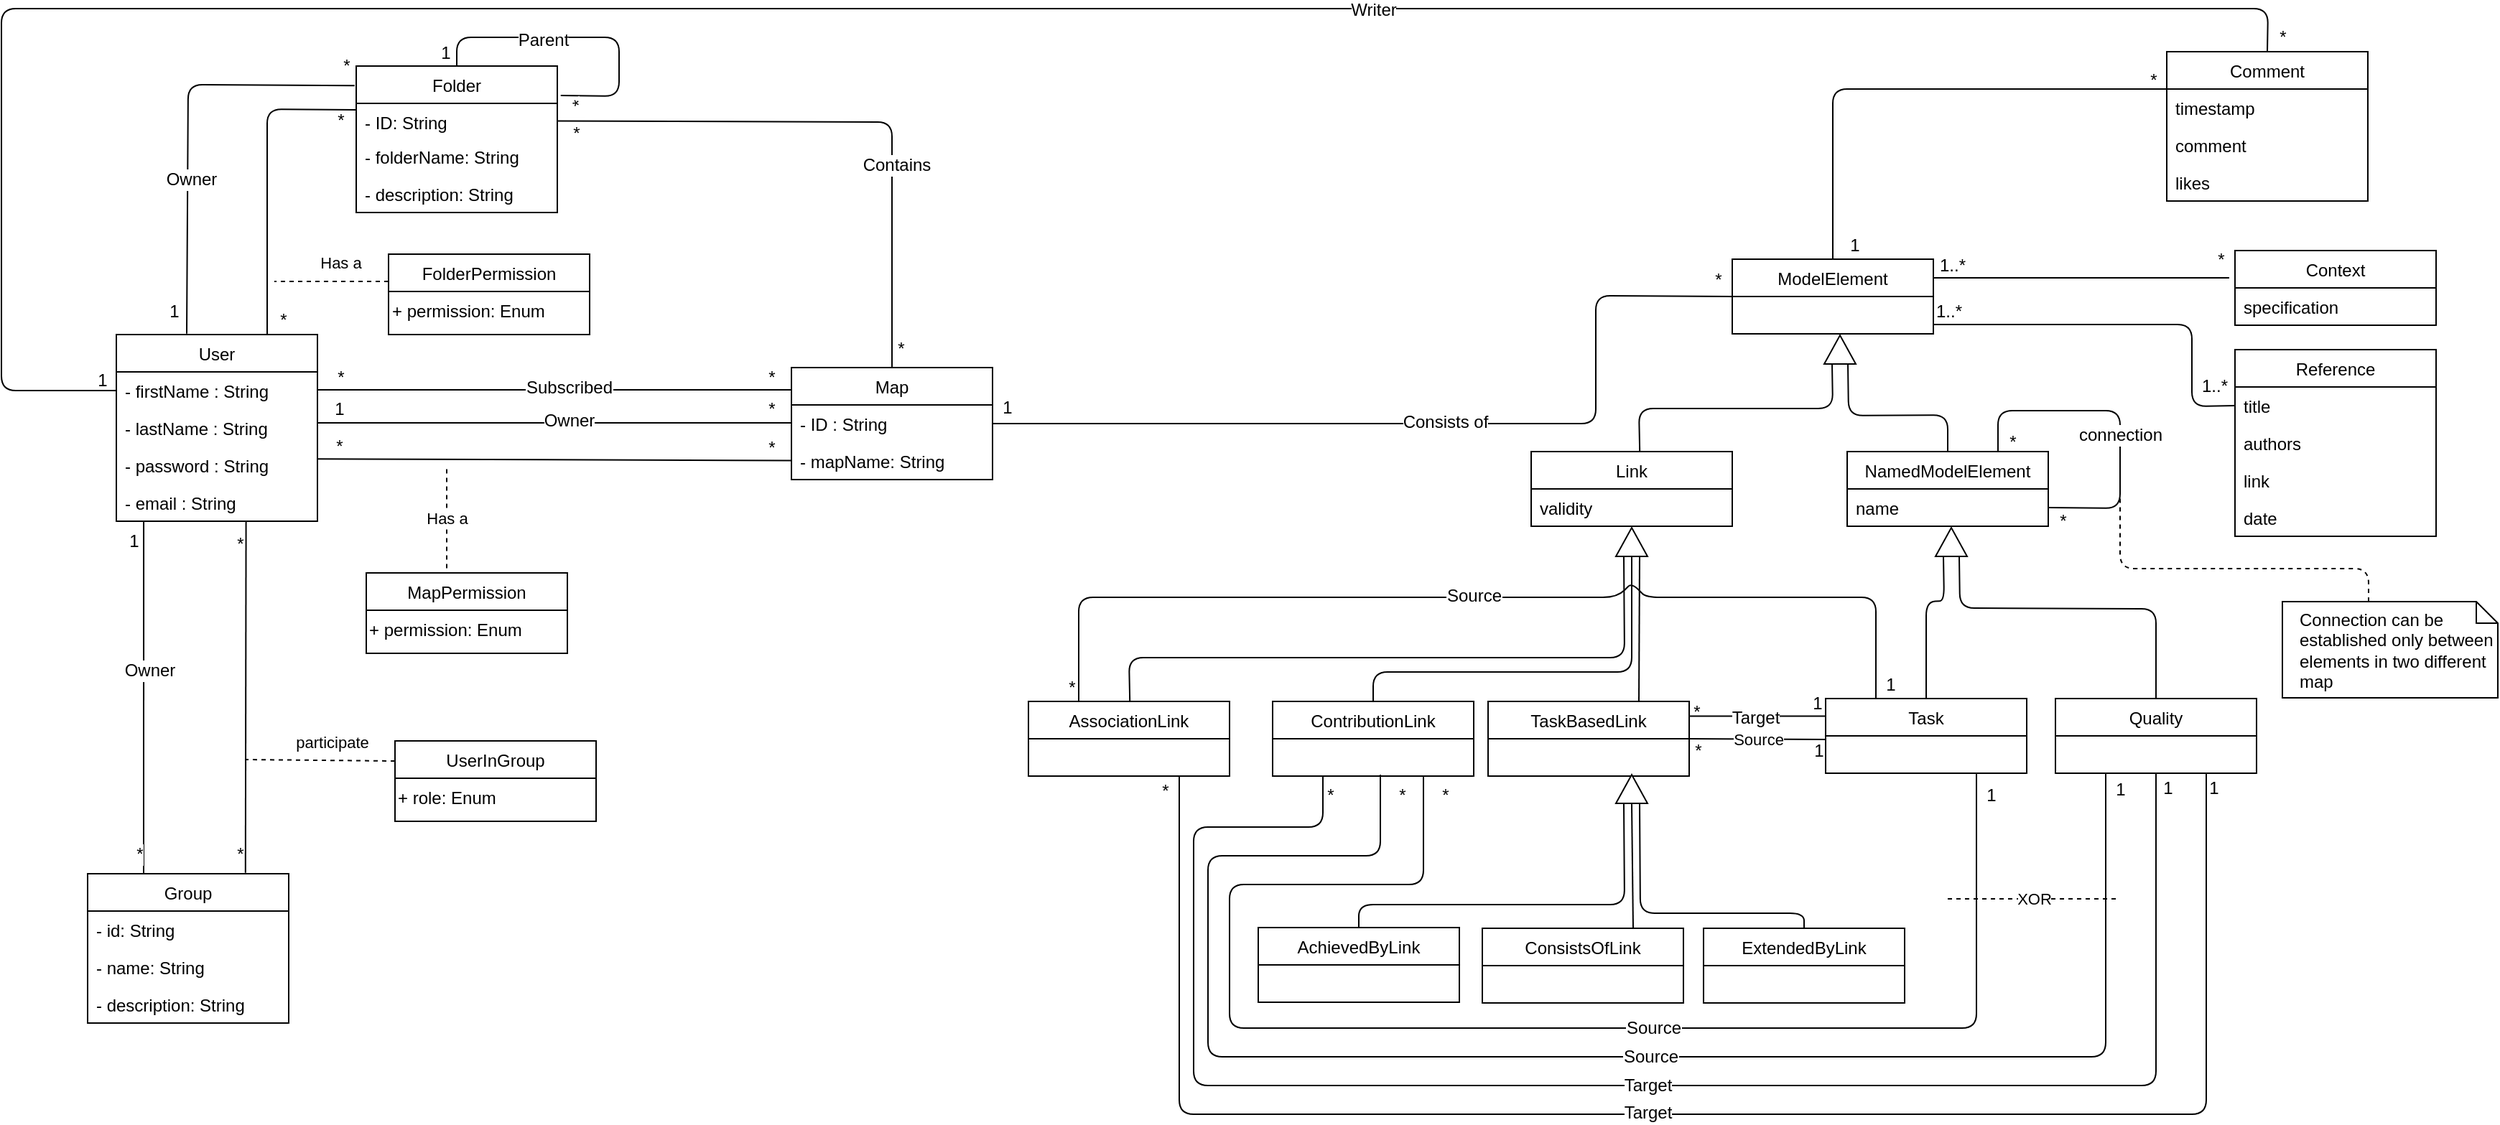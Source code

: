 <mxfile version="12.4.2" type="github" pages="1">
  <diagram id="iMrueTf8OzH_u1Gm9q5F" name="Page-1">
    <mxGraphModel dx="981" dy="1614" grid="1" gridSize="10" guides="1" tooltips="1" connect="1" arrows="1" fold="1" page="1" pageScale="1" pageWidth="850" pageHeight="1100" math="0" shadow="0">
      <root>
        <mxCell id="0"/>
        <mxCell id="1" parent="0"/>
        <mxCell id="tOMq7tBUMF9Jnf4JLUL3-1" value="User" style="swimlane;fontStyle=0;childLayout=stackLayout;horizontal=1;startSize=26;fillColor=none;horizontalStack=0;resizeParent=1;resizeParentMax=0;resizeLast=0;collapsible=1;marginBottom=0;" parent="1" vertex="1">
          <mxGeometry x="360" y="227.0" width="140" height="130" as="geometry">
            <mxRectangle x="470" y="194" width="60" height="26" as="alternateBounds"/>
          </mxGeometry>
        </mxCell>
        <mxCell id="tOMq7tBUMF9Jnf4JLUL3-2" value="- firstName : String&#xa;&#xa;" style="text;strokeColor=none;fillColor=none;align=left;verticalAlign=top;spacingLeft=4;spacingRight=4;overflow=hidden;rotatable=0;points=[[0,0.5],[1,0.5]];portConstraint=eastwest;" parent="tOMq7tBUMF9Jnf4JLUL3-1" vertex="1">
          <mxGeometry y="26" width="140" height="26" as="geometry"/>
        </mxCell>
        <mxCell id="tOMq7tBUMF9Jnf4JLUL3-3" value="- lastName : String" style="text;strokeColor=none;fillColor=none;align=left;verticalAlign=top;spacingLeft=4;spacingRight=4;overflow=hidden;rotatable=0;points=[[0,0.5],[1,0.5]];portConstraint=eastwest;" parent="tOMq7tBUMF9Jnf4JLUL3-1" vertex="1">
          <mxGeometry y="52" width="140" height="26" as="geometry"/>
        </mxCell>
        <mxCell id="tOMq7tBUMF9Jnf4JLUL3-4" value="- password : String" style="text;strokeColor=none;fillColor=none;align=left;verticalAlign=top;spacingLeft=4;spacingRight=4;overflow=hidden;rotatable=0;points=[[0,0.5],[1,0.5]];portConstraint=eastwest;" parent="tOMq7tBUMF9Jnf4JLUL3-1" vertex="1">
          <mxGeometry y="78" width="140" height="26" as="geometry"/>
        </mxCell>
        <mxCell id="tOMq7tBUMF9Jnf4JLUL3-5" value="- email : String&#xa;" style="text;strokeColor=none;fillColor=none;align=left;verticalAlign=top;spacingLeft=4;spacingRight=4;overflow=hidden;rotatable=0;points=[[0,0.5],[1,0.5]];portConstraint=eastwest;" parent="tOMq7tBUMF9Jnf4JLUL3-1" vertex="1">
          <mxGeometry y="104" width="140" height="26" as="geometry"/>
        </mxCell>
        <mxCell id="tOMq7tBUMF9Jnf4JLUL3-6" value="Map" style="swimlane;fontStyle=0;childLayout=stackLayout;horizontal=1;startSize=26;fillColor=none;horizontalStack=0;resizeParent=1;resizeParentMax=0;resizeLast=0;collapsible=1;marginBottom=0;" parent="1" vertex="1">
          <mxGeometry x="830" y="250" width="140" height="78" as="geometry"/>
        </mxCell>
        <mxCell id="tOMq7tBUMF9Jnf4JLUL3-7" value="- ID : String" style="text;strokeColor=none;fillColor=none;align=left;verticalAlign=top;spacingLeft=4;spacingRight=4;overflow=hidden;rotatable=0;points=[[0,0.5],[1,0.5]];portConstraint=eastwest;" parent="tOMq7tBUMF9Jnf4JLUL3-6" vertex="1">
          <mxGeometry y="26" width="140" height="26" as="geometry"/>
        </mxCell>
        <mxCell id="tOMq7tBUMF9Jnf4JLUL3-8" value="- mapName: String&#xa;" style="text;strokeColor=none;fillColor=none;align=left;verticalAlign=top;spacingLeft=4;spacingRight=4;overflow=hidden;rotatable=0;points=[[0,0.5],[1,0.5]];portConstraint=eastwest;" parent="tOMq7tBUMF9Jnf4JLUL3-6" vertex="1">
          <mxGeometry y="52" width="140" height="26" as="geometry"/>
        </mxCell>
        <mxCell id="tOMq7tBUMF9Jnf4JLUL3-9" value="MapPermission" style="swimlane;fontStyle=0;childLayout=stackLayout;horizontal=1;startSize=26;fillColor=none;horizontalStack=0;resizeParent=1;resizeParentMax=0;resizeLast=0;collapsible=1;marginBottom=0;" parent="1" vertex="1">
          <mxGeometry x="534" y="393" width="140" height="56" as="geometry"/>
        </mxCell>
        <mxCell id="tOMq7tBUMF9Jnf4JLUL3-10" value="+ permission: Enum" style="text;html=1;" parent="tOMq7tBUMF9Jnf4JLUL3-9" vertex="1">
          <mxGeometry y="26" width="140" height="30" as="geometry"/>
        </mxCell>
        <mxCell id="tOMq7tBUMF9Jnf4JLUL3-11" value="Group" style="swimlane;fontStyle=0;childLayout=stackLayout;horizontal=1;startSize=26;fillColor=none;horizontalStack=0;resizeParent=1;resizeParentMax=0;resizeLast=0;collapsible=1;marginBottom=0;" parent="1" vertex="1">
          <mxGeometry x="340" y="602.5" width="140" height="104" as="geometry"/>
        </mxCell>
        <mxCell id="tOMq7tBUMF9Jnf4JLUL3-12" value="- id: String" style="text;strokeColor=none;fillColor=none;align=left;verticalAlign=top;spacingLeft=4;spacingRight=4;overflow=hidden;rotatable=0;points=[[0,0.5],[1,0.5]];portConstraint=eastwest;" parent="tOMq7tBUMF9Jnf4JLUL3-11" vertex="1">
          <mxGeometry y="26" width="140" height="26" as="geometry"/>
        </mxCell>
        <mxCell id="tOMq7tBUMF9Jnf4JLUL3-13" value="- name: String" style="text;strokeColor=none;fillColor=none;align=left;verticalAlign=top;spacingLeft=4;spacingRight=4;overflow=hidden;rotatable=0;points=[[0,0.5],[1,0.5]];portConstraint=eastwest;" parent="tOMq7tBUMF9Jnf4JLUL3-11" vertex="1">
          <mxGeometry y="52" width="140" height="26" as="geometry"/>
        </mxCell>
        <mxCell id="tOMq7tBUMF9Jnf4JLUL3-14" value="- description: String" style="text;strokeColor=none;fillColor=none;align=left;verticalAlign=top;spacingLeft=4;spacingRight=4;overflow=hidden;rotatable=0;points=[[0,0.5],[1,0.5]];portConstraint=eastwest;" parent="tOMq7tBUMF9Jnf4JLUL3-11" vertex="1">
          <mxGeometry y="78" width="140" height="26" as="geometry"/>
        </mxCell>
        <mxCell id="tOMq7tBUMF9Jnf4JLUL3-15" value="Folder" style="swimlane;fontStyle=0;childLayout=stackLayout;horizontal=1;startSize=26;fillColor=none;horizontalStack=0;resizeParent=1;resizeParentMax=0;resizeLast=0;collapsible=1;marginBottom=0;" parent="1" vertex="1">
          <mxGeometry x="527" y="40" width="140" height="102" as="geometry"/>
        </mxCell>
        <mxCell id="tOMq7tBUMF9Jnf4JLUL3-16" value="- ID: String&#xa;" style="text;strokeColor=none;fillColor=none;align=left;verticalAlign=top;spacingLeft=4;spacingRight=4;overflow=hidden;rotatable=0;points=[[0,0.5],[1,0.5]];portConstraint=eastwest;" parent="tOMq7tBUMF9Jnf4JLUL3-15" vertex="1">
          <mxGeometry y="26" width="140" height="24" as="geometry"/>
        </mxCell>
        <mxCell id="tOMq7tBUMF9Jnf4JLUL3-17" value="- folderName: String" style="text;strokeColor=none;fillColor=none;align=left;verticalAlign=top;spacingLeft=4;spacingRight=4;overflow=hidden;rotatable=0;points=[[0,0.5],[1,0.5]];portConstraint=eastwest;" parent="tOMq7tBUMF9Jnf4JLUL3-15" vertex="1">
          <mxGeometry y="50" width="140" height="26" as="geometry"/>
        </mxCell>
        <mxCell id="tOMq7tBUMF9Jnf4JLUL3-18" value="- description: String" style="text;strokeColor=none;fillColor=none;align=left;verticalAlign=top;spacingLeft=4;spacingRight=4;overflow=hidden;rotatable=0;points=[[0,0.5],[1,0.5]];portConstraint=eastwest;" parent="tOMq7tBUMF9Jnf4JLUL3-15" vertex="1">
          <mxGeometry y="76" width="140" height="26" as="geometry"/>
        </mxCell>
        <mxCell id="tOMq7tBUMF9Jnf4JLUL3-19" value="UserInGroup" style="swimlane;fontStyle=0;childLayout=stackLayout;horizontal=1;startSize=26;fillColor=none;horizontalStack=0;resizeParent=1;resizeParentMax=0;resizeLast=0;collapsible=1;marginBottom=0;" parent="1" vertex="1">
          <mxGeometry x="554" y="510" width="140" height="56" as="geometry"/>
        </mxCell>
        <mxCell id="tOMq7tBUMF9Jnf4JLUL3-20" value="+ role: Enum" style="text;html=1;" parent="tOMq7tBUMF9Jnf4JLUL3-19" vertex="1">
          <mxGeometry y="26" width="140" height="30" as="geometry"/>
        </mxCell>
        <mxCell id="tOMq7tBUMF9Jnf4JLUL3-21" value="FolderPermission" style="swimlane;fontStyle=0;childLayout=stackLayout;horizontal=1;startSize=26;fillColor=none;horizontalStack=0;resizeParent=1;resizeParentMax=0;resizeLast=0;collapsible=1;marginBottom=0;" parent="1" vertex="1">
          <mxGeometry x="549.5" y="171" width="140" height="56" as="geometry"/>
        </mxCell>
        <mxCell id="tOMq7tBUMF9Jnf4JLUL3-22" value="+ permission: Enum" style="text;html=1;" parent="tOMq7tBUMF9Jnf4JLUL3-21" vertex="1">
          <mxGeometry y="26" width="140" height="30" as="geometry"/>
        </mxCell>
        <mxCell id="tOMq7tBUMF9Jnf4JLUL3-23" value="" style="endArrow=none;html=1;exitX=0.998;exitY=0.33;exitDx=0;exitDy=0;exitPerimeter=0;" parent="1" source="tOMq7tBUMF9Jnf4JLUL3-4" target="tOMq7tBUMF9Jnf4JLUL3-8" edge="1">
          <mxGeometry x="0.117" y="3" width="50" height="50" relative="1" as="geometry">
            <mxPoint x="500" y="292.0" as="sourcePoint"/>
            <mxPoint x="550" y="230" as="targetPoint"/>
            <mxPoint as="offset"/>
          </mxGeometry>
        </mxCell>
        <mxCell id="tOMq7tBUMF9Jnf4JLUL3-24" value="Has a" style="endArrow=none;dashed=1;html=1;exitX=0.4;exitY=-0.058;exitDx=0;exitDy=0;exitPerimeter=0;" parent="1" source="tOMq7tBUMF9Jnf4JLUL3-9" edge="1">
          <mxGeometry width="50" height="50" relative="1" as="geometry">
            <mxPoint x="590" y="380" as="sourcePoint"/>
            <mxPoint x="590" y="320" as="targetPoint"/>
          </mxGeometry>
        </mxCell>
        <mxCell id="tOMq7tBUMF9Jnf4JLUL3-25" value="" style="endArrow=none;html=1;entryX=0.136;entryY=1;entryDx=0;entryDy=0;entryPerimeter=0;" parent="1" target="tOMq7tBUMF9Jnf4JLUL3-5" edge="1">
          <mxGeometry width="50" height="50" relative="1" as="geometry">
            <mxPoint x="379" y="603" as="sourcePoint"/>
            <mxPoint x="350" y="480" as="targetPoint"/>
          </mxGeometry>
        </mxCell>
        <mxCell id="tOMq7tBUMF9Jnf4JLUL3-26" value="Owner" style="text;html=1;align=center;verticalAlign=middle;resizable=0;points=[];;labelBackgroundColor=#ffffff;" parent="tOMq7tBUMF9Jnf4JLUL3-25" vertex="1" connectable="0">
          <mxGeometry x="0.156" y="-4" relative="1" as="geometry">
            <mxPoint as="offset"/>
          </mxGeometry>
        </mxCell>
        <mxCell id="tOMq7tBUMF9Jnf4JLUL3-27" value="" style="endArrow=none;html=1;entryX=0.645;entryY=1.001;entryDx=0;entryDy=0;entryPerimeter=0;exitX=0.785;exitY=-0.006;exitDx=0;exitDy=0;exitPerimeter=0;" parent="1" source="tOMq7tBUMF9Jnf4JLUL3-11" target="tOMq7tBUMF9Jnf4JLUL3-5" edge="1">
          <mxGeometry width="50" height="50" relative="1" as="geometry">
            <mxPoint x="450" y="600" as="sourcePoint"/>
            <mxPoint x="450" y="440" as="targetPoint"/>
          </mxGeometry>
        </mxCell>
        <mxCell id="tOMq7tBUMF9Jnf4JLUL3-28" value="participate" style="endArrow=none;dashed=1;html=1;exitX=0;exitY=0.25;exitDx=0;exitDy=0;" parent="1" source="tOMq7tBUMF9Jnf4JLUL3-19" edge="1">
          <mxGeometry x="-0.154" y="-13" width="50" height="50" relative="1" as="geometry">
            <mxPoint x="340" y="820" as="sourcePoint"/>
            <mxPoint x="450" y="523" as="targetPoint"/>
            <mxPoint as="offset"/>
          </mxGeometry>
        </mxCell>
        <mxCell id="tOMq7tBUMF9Jnf4JLUL3-29" value="" style="endArrow=none;html=1;entryX=-0.008;entryY=0.133;entryDx=0;entryDy=0;exitX=0.35;exitY=-0.005;exitDx=0;exitDy=0;exitPerimeter=0;entryPerimeter=0;" parent="1" source="tOMq7tBUMF9Jnf4JLUL3-1" target="tOMq7tBUMF9Jnf4JLUL3-15" edge="1">
          <mxGeometry width="50" height="50" relative="1" as="geometry">
            <mxPoint x="410" y="220" as="sourcePoint"/>
            <mxPoint x="460" y="186" as="targetPoint"/>
            <Array as="points">
              <mxPoint x="410" y="53"/>
            </Array>
          </mxGeometry>
        </mxCell>
        <mxCell id="tOMq7tBUMF9Jnf4JLUL3-30" value="Owner" style="text;html=1;align=center;verticalAlign=middle;resizable=0;points=[];;labelBackgroundColor=#ffffff;" parent="tOMq7tBUMF9Jnf4JLUL3-29" vertex="1" connectable="0">
          <mxGeometry x="-0.254" y="-2" relative="1" as="geometry">
            <mxPoint as="offset"/>
          </mxGeometry>
        </mxCell>
        <mxCell id="tOMq7tBUMF9Jnf4JLUL3-31" value="1" style="text;html=1;align=center;verticalAlign=middle;resizable=0;points=[];;labelBackgroundColor=#ffffff;" parent="tOMq7tBUMF9Jnf4JLUL3-29" vertex="1" connectable="0">
          <mxGeometry x="-0.954" y="1" relative="1" as="geometry">
            <mxPoint x="-8" y="-9.5" as="offset"/>
          </mxGeometry>
        </mxCell>
        <mxCell id="tOMq7tBUMF9Jnf4JLUL3-32" value="*" style="text;html=1;align=center;verticalAlign=middle;resizable=0;points=[];;labelBackgroundColor=#ffffff;" parent="tOMq7tBUMF9Jnf4JLUL3-29" vertex="1" connectable="0">
          <mxGeometry x="0.921" relative="1" as="geometry">
            <mxPoint x="5.5" y="-13.5" as="offset"/>
          </mxGeometry>
        </mxCell>
        <mxCell id="tOMq7tBUMF9Jnf4JLUL3-33" value="" style="endArrow=none;html=1;entryX=1.017;entryY=0.201;entryDx=0;entryDy=0;exitX=0.5;exitY=0;exitDx=0;exitDy=0;entryPerimeter=0;" parent="1" source="tOMq7tBUMF9Jnf4JLUL3-15" target="tOMq7tBUMF9Jnf4JLUL3-15" edge="1">
          <mxGeometry width="50" height="50" relative="1" as="geometry">
            <mxPoint x="890" y="207" as="sourcePoint"/>
            <mxPoint x="1007" y="40" as="targetPoint"/>
            <Array as="points">
              <mxPoint x="597" y="20"/>
              <mxPoint x="710" y="20"/>
              <mxPoint x="710" y="61"/>
            </Array>
          </mxGeometry>
        </mxCell>
        <mxCell id="tOMq7tBUMF9Jnf4JLUL3-34" value="Parent" style="text;html=1;align=center;verticalAlign=middle;resizable=0;points=[];;labelBackgroundColor=#ffffff;" parent="tOMq7tBUMF9Jnf4JLUL3-33" vertex="1" connectable="0">
          <mxGeometry x="-0.254" y="-2" relative="1" as="geometry">
            <mxPoint as="offset"/>
          </mxGeometry>
        </mxCell>
        <mxCell id="tOMq7tBUMF9Jnf4JLUL3-35" value="" style="endArrow=none;html=1;exitX=0.5;exitY=0;exitDx=0;exitDy=0;" parent="1" source="tOMq7tBUMF9Jnf4JLUL3-6" target="tOMq7tBUMF9Jnf4JLUL3-16" edge="1">
          <mxGeometry width="50" height="50" relative="1" as="geometry">
            <mxPoint x="620" y="150" as="sourcePoint"/>
            <mxPoint x="670" y="100" as="targetPoint"/>
            <Array as="points">
              <mxPoint x="900" y="79"/>
            </Array>
          </mxGeometry>
        </mxCell>
        <mxCell id="tOMq7tBUMF9Jnf4JLUL3-36" value="Contains" style="text;html=1;align=center;verticalAlign=middle;resizable=0;points=[];;labelBackgroundColor=#ffffff;" parent="tOMq7tBUMF9Jnf4JLUL3-35" vertex="1" connectable="0">
          <mxGeometry x="-0.302" y="-3" relative="1" as="geometry">
            <mxPoint as="offset"/>
          </mxGeometry>
        </mxCell>
        <mxCell id="tOMq7tBUMF9Jnf4JLUL3-37" value="" style="endArrow=none;html=1;exitX=0.75;exitY=0;exitDx=0;exitDy=0;entryX=0.002;entryY=0.186;entryDx=0;entryDy=0;entryPerimeter=0;" parent="1" source="tOMq7tBUMF9Jnf4JLUL3-1" target="tOMq7tBUMF9Jnf4JLUL3-16" edge="1">
          <mxGeometry width="50" height="50" relative="1" as="geometry">
            <mxPoint x="420" y="230" as="sourcePoint"/>
            <mxPoint x="520" y="70" as="targetPoint"/>
            <Array as="points">
              <mxPoint x="465" y="70"/>
            </Array>
          </mxGeometry>
        </mxCell>
        <mxCell id="tOMq7tBUMF9Jnf4JLUL3-38" value="Has a" style="endArrow=none;dashed=1;html=1;" parent="1" edge="1">
          <mxGeometry x="-0.154" y="-13" width="50" height="50" relative="1" as="geometry">
            <mxPoint x="549.5" y="190" as="sourcePoint"/>
            <mxPoint x="470" y="190" as="targetPoint"/>
            <mxPoint as="offset"/>
          </mxGeometry>
        </mxCell>
        <mxCell id="tOMq7tBUMF9Jnf4JLUL3-39" value="" style="endArrow=none;html=1;exitX=1;exitY=0.5;exitDx=0;exitDy=0;" parent="1" edge="1">
          <mxGeometry x="0.117" y="3" width="50" height="50" relative="1" as="geometry">
            <mxPoint x="500" y="265.5" as="sourcePoint"/>
            <mxPoint x="830" y="265.5" as="targetPoint"/>
            <mxPoint as="offset"/>
          </mxGeometry>
        </mxCell>
        <mxCell id="tOMq7tBUMF9Jnf4JLUL3-40" value="Subscribed" style="text;html=1;align=center;verticalAlign=middle;resizable=0;points=[];;labelBackgroundColor=#ffffff;" parent="tOMq7tBUMF9Jnf4JLUL3-39" vertex="1" connectable="0">
          <mxGeometry x="0.059" y="2" relative="1" as="geometry">
            <mxPoint as="offset"/>
          </mxGeometry>
        </mxCell>
        <mxCell id="tOMq7tBUMF9Jnf4JLUL3-41" value="ModelElement" style="swimlane;fontStyle=0;childLayout=stackLayout;horizontal=1;startSize=26;fillColor=none;horizontalStack=0;resizeParent=1;resizeParentMax=0;resizeLast=0;collapsible=1;marginBottom=0;" parent="1" vertex="1">
          <mxGeometry x="1485" y="174.5" width="140" height="52" as="geometry"/>
        </mxCell>
        <mxCell id="tOMq7tBUMF9Jnf4JLUL3-42" value="" style="endArrow=none;html=1;exitX=1;exitY=0.5;exitDx=0;exitDy=0;" parent="1" edge="1">
          <mxGeometry x="0.117" y="3" width="50" height="50" relative="1" as="geometry">
            <mxPoint x="500" y="288.5" as="sourcePoint"/>
            <mxPoint x="830" y="288.5" as="targetPoint"/>
            <mxPoint as="offset"/>
          </mxGeometry>
        </mxCell>
        <mxCell id="tOMq7tBUMF9Jnf4JLUL3-43" value="Owner" style="text;html=1;align=center;verticalAlign=middle;resizable=0;points=[];;labelBackgroundColor=#ffffff;" parent="tOMq7tBUMF9Jnf4JLUL3-42" vertex="1" connectable="0">
          <mxGeometry x="0.059" y="2" relative="1" as="geometry">
            <mxPoint as="offset"/>
          </mxGeometry>
        </mxCell>
        <mxCell id="tOMq7tBUMF9Jnf4JLUL3-44" value="*" style="text;html=1;align=center;verticalAlign=middle;resizable=0;points=[];;labelBackgroundColor=#ffffff;" parent="1" vertex="1" connectable="0">
          <mxGeometry x="509.86" y="91.01" as="geometry">
            <mxPoint x="5.5" y="-13.5" as="offset"/>
          </mxGeometry>
        </mxCell>
        <mxCell id="tOMq7tBUMF9Jnf4JLUL3-45" value="*" style="text;html=1;align=center;verticalAlign=middle;resizable=0;points=[];;labelBackgroundColor=#ffffff;" parent="1" vertex="1" connectable="0">
          <mxGeometry x="469.86" y="230.01" as="geometry">
            <mxPoint x="5.5" y="-13.5" as="offset"/>
          </mxGeometry>
        </mxCell>
        <mxCell id="tOMq7tBUMF9Jnf4JLUL3-46" value="1" style="text;html=1;align=center;verticalAlign=middle;resizable=0;points=[];;labelBackgroundColor=#ffffff;" parent="1" vertex="1" connectable="0">
          <mxGeometry x="597.04" y="39.987" as="geometry">
            <mxPoint x="-8" y="-9.5" as="offset"/>
          </mxGeometry>
        </mxCell>
        <mxCell id="tOMq7tBUMF9Jnf4JLUL3-47" value="*" style="text;html=1;align=center;verticalAlign=middle;resizable=0;points=[];;labelBackgroundColor=#ffffff;rotation=50;direction=south;" parent="1" vertex="1" connectable="0">
          <mxGeometry x="659.86" y="50.01" as="geometry">
            <mxPoint x="24.5" y="-3.5" as="offset"/>
          </mxGeometry>
        </mxCell>
        <mxCell id="tOMq7tBUMF9Jnf4JLUL3-48" value="*" style="text;html=1;align=center;verticalAlign=middle;resizable=0;points=[];;labelBackgroundColor=#ffffff;" parent="1" vertex="1" connectable="0">
          <mxGeometry x="899.86" y="250.01" as="geometry">
            <mxPoint x="5.5" y="-13.5" as="offset"/>
          </mxGeometry>
        </mxCell>
        <mxCell id="tOMq7tBUMF9Jnf4JLUL3-49" value="*" style="text;html=1;align=center;verticalAlign=middle;resizable=0;points=[];;labelBackgroundColor=#ffffff;" parent="1" vertex="1" connectable="0">
          <mxGeometry x="673.86" y="100.01" as="geometry">
            <mxPoint x="5.5" y="-13.5" as="offset"/>
          </mxGeometry>
        </mxCell>
        <mxCell id="tOMq7tBUMF9Jnf4JLUL3-50" value="*" style="text;html=1;align=center;verticalAlign=middle;resizable=0;points=[];;labelBackgroundColor=#ffffff;" parent="1" vertex="1" connectable="0">
          <mxGeometry x="809.86" y="270.01" as="geometry">
            <mxPoint x="5.5" y="-13.5" as="offset"/>
          </mxGeometry>
        </mxCell>
        <mxCell id="tOMq7tBUMF9Jnf4JLUL3-51" value="*" style="text;html=1;align=center;verticalAlign=middle;resizable=0;points=[];;labelBackgroundColor=#ffffff;" parent="1" vertex="1" connectable="0">
          <mxGeometry x="509.86" y="270.01" as="geometry">
            <mxPoint x="5.5" y="-13.5" as="offset"/>
          </mxGeometry>
        </mxCell>
        <mxCell id="tOMq7tBUMF9Jnf4JLUL3-52" value="*" style="text;html=1;align=center;verticalAlign=middle;resizable=0;points=[];;labelBackgroundColor=#ffffff;" parent="1" vertex="1" connectable="0">
          <mxGeometry x="809.86" y="292.01" as="geometry">
            <mxPoint x="5.5" y="-13.5" as="offset"/>
          </mxGeometry>
        </mxCell>
        <mxCell id="tOMq7tBUMF9Jnf4JLUL3-53" value="1" style="text;html=1;align=center;verticalAlign=middle;resizable=0;points=[];;labelBackgroundColor=#ffffff;" parent="1" vertex="1" connectable="0">
          <mxGeometry x="523.04" y="287.987" as="geometry">
            <mxPoint x="-8" y="-9.5" as="offset"/>
          </mxGeometry>
        </mxCell>
        <mxCell id="tOMq7tBUMF9Jnf4JLUL3-54" value="*" style="text;html=1;align=center;verticalAlign=middle;resizable=0;points=[];;labelBackgroundColor=#ffffff;" parent="1" vertex="1" connectable="0">
          <mxGeometry x="809.86" y="319.01" as="geometry">
            <mxPoint x="5.5" y="-13.5" as="offset"/>
          </mxGeometry>
        </mxCell>
        <mxCell id="tOMq7tBUMF9Jnf4JLUL3-55" value="*" style="text;html=1;align=center;verticalAlign=middle;resizable=0;points=[];;labelBackgroundColor=#ffffff;" parent="1" vertex="1" connectable="0">
          <mxGeometry x="508.86" y="318.01" as="geometry">
            <mxPoint x="5.5" y="-13.5" as="offset"/>
          </mxGeometry>
        </mxCell>
        <mxCell id="tOMq7tBUMF9Jnf4JLUL3-56" value="*" style="text;html=1;align=center;verticalAlign=middle;resizable=0;points=[];;labelBackgroundColor=#ffffff;" parent="1" vertex="1" connectable="0">
          <mxGeometry x="369.86" y="602.51" as="geometry">
            <mxPoint x="5.5" y="-13.5" as="offset"/>
          </mxGeometry>
        </mxCell>
        <mxCell id="tOMq7tBUMF9Jnf4JLUL3-57" value="1" style="text;html=1;align=center;verticalAlign=middle;resizable=0;points=[];;labelBackgroundColor=#ffffff;" parent="1" vertex="1" connectable="0">
          <mxGeometry x="380.04" y="379.987" as="geometry">
            <mxPoint x="-8" y="-9.5" as="offset"/>
          </mxGeometry>
        </mxCell>
        <mxCell id="tOMq7tBUMF9Jnf4JLUL3-58" value="*" style="text;html=1;align=center;verticalAlign=middle;resizable=0;points=[];;labelBackgroundColor=#ffffff;" parent="1" vertex="1" connectable="0">
          <mxGeometry x="439.86" y="602.51" as="geometry">
            <mxPoint x="5.5" y="-13.5" as="offset"/>
          </mxGeometry>
        </mxCell>
        <mxCell id="tOMq7tBUMF9Jnf4JLUL3-59" value="*" style="text;html=1;align=center;verticalAlign=middle;resizable=0;points=[];;labelBackgroundColor=#ffffff;" parent="1" vertex="1" connectable="0">
          <mxGeometry x="439.86" y="386.01" as="geometry">
            <mxPoint x="5.5" y="-13.5" as="offset"/>
          </mxGeometry>
        </mxCell>
        <mxCell id="tOMq7tBUMF9Jnf4JLUL3-60" value="Link" style="swimlane;fontStyle=0;childLayout=stackLayout;horizontal=1;startSize=26;fillColor=none;horizontalStack=0;resizeParent=1;resizeParentMax=0;resizeLast=0;collapsible=1;marginBottom=0;" parent="1" vertex="1">
          <mxGeometry x="1345" y="308.5" width="140" height="52" as="geometry"/>
        </mxCell>
        <mxCell id="tOMq7tBUMF9Jnf4JLUL3-61" value="validity" style="text;strokeColor=none;fillColor=none;align=left;verticalAlign=top;spacingLeft=4;spacingRight=4;overflow=hidden;rotatable=0;points=[[0,0.5],[1,0.5]];portConstraint=eastwest;" parent="tOMq7tBUMF9Jnf4JLUL3-60" vertex="1">
          <mxGeometry y="26" width="140" height="26" as="geometry"/>
        </mxCell>
        <mxCell id="tOMq7tBUMF9Jnf4JLUL3-62" value="NamedModelElement" style="swimlane;fontStyle=0;childLayout=stackLayout;horizontal=1;startSize=26;fillColor=none;horizontalStack=0;resizeParent=1;resizeParentMax=0;resizeLast=0;collapsible=1;marginBottom=0;" parent="1" vertex="1">
          <mxGeometry x="1565" y="308.5" width="140" height="52" as="geometry"/>
        </mxCell>
        <mxCell id="tOMq7tBUMF9Jnf4JLUL3-63" value="name" style="text;strokeColor=none;fillColor=none;align=left;verticalAlign=top;spacingLeft=4;spacingRight=4;overflow=hidden;rotatable=0;points=[[0,0.5],[1,0.5]];portConstraint=eastwest;" parent="tOMq7tBUMF9Jnf4JLUL3-62" vertex="1">
          <mxGeometry y="26" width="140" height="26" as="geometry"/>
        </mxCell>
        <mxCell id="tOMq7tBUMF9Jnf4JLUL3-64" value="" style="endArrow=none;html=1;exitX=1;exitY=0.5;exitDx=0;exitDy=0;entryX=0.75;entryY=0;entryDx=0;entryDy=0;" parent="tOMq7tBUMF9Jnf4JLUL3-62" source="tOMq7tBUMF9Jnf4JLUL3-63" target="tOMq7tBUMF9Jnf4JLUL3-62" edge="1">
          <mxGeometry width="50" height="50" relative="1" as="geometry">
            <mxPoint x="170" y="111.5" as="sourcePoint"/>
            <mxPoint x="220" y="61.5" as="targetPoint"/>
            <Array as="points">
              <mxPoint x="190" y="39.5"/>
              <mxPoint x="190" y="-28.5"/>
              <mxPoint x="105" y="-28.5"/>
            </Array>
          </mxGeometry>
        </mxCell>
        <mxCell id="tOMq7tBUMF9Jnf4JLUL3-65" value="connection" style="text;html=1;align=center;verticalAlign=middle;resizable=0;points=[];;labelBackgroundColor=#ffffff;" parent="tOMq7tBUMF9Jnf4JLUL3-64" vertex="1" connectable="0">
          <mxGeometry x="-0.127" relative="1" as="geometry">
            <mxPoint as="offset"/>
          </mxGeometry>
        </mxCell>
        <mxCell id="tOMq7tBUMF9Jnf4JLUL3-66" value="Context" style="swimlane;fontStyle=0;childLayout=stackLayout;horizontal=1;startSize=26;fillColor=none;horizontalStack=0;resizeParent=1;resizeParentMax=0;resizeLast=0;collapsible=1;marginBottom=0;" parent="1" vertex="1">
          <mxGeometry x="1835" y="168.5" width="140" height="52" as="geometry"/>
        </mxCell>
        <mxCell id="tOMq7tBUMF9Jnf4JLUL3-67" value="specification" style="text;strokeColor=none;fillColor=none;align=left;verticalAlign=top;spacingLeft=4;spacingRight=4;overflow=hidden;rotatable=0;points=[[0,0.5],[1,0.5]];portConstraint=eastwest;" parent="tOMq7tBUMF9Jnf4JLUL3-66" vertex="1">
          <mxGeometry y="26" width="140" height="26" as="geometry"/>
        </mxCell>
        <mxCell id="tOMq7tBUMF9Jnf4JLUL3-68" value="Reference" style="swimlane;fontStyle=0;childLayout=stackLayout;horizontal=1;startSize=26;fillColor=none;horizontalStack=0;resizeParent=1;resizeParentMax=0;resizeLast=0;collapsible=1;marginBottom=0;" parent="1" vertex="1">
          <mxGeometry x="1835" y="237.5" width="140" height="130" as="geometry"/>
        </mxCell>
        <mxCell id="tOMq7tBUMF9Jnf4JLUL3-69" value="title" style="text;strokeColor=none;fillColor=none;align=left;verticalAlign=top;spacingLeft=4;spacingRight=4;overflow=hidden;rotatable=0;points=[[0,0.5],[1,0.5]];portConstraint=eastwest;" parent="tOMq7tBUMF9Jnf4JLUL3-68" vertex="1">
          <mxGeometry y="26" width="140" height="26" as="geometry"/>
        </mxCell>
        <mxCell id="tOMq7tBUMF9Jnf4JLUL3-70" value="authors" style="text;strokeColor=none;fillColor=none;align=left;verticalAlign=top;spacingLeft=4;spacingRight=4;overflow=hidden;rotatable=0;points=[[0,0.5],[1,0.5]];portConstraint=eastwest;" parent="tOMq7tBUMF9Jnf4JLUL3-68" vertex="1">
          <mxGeometry y="52" width="140" height="26" as="geometry"/>
        </mxCell>
        <mxCell id="tOMq7tBUMF9Jnf4JLUL3-71" value="link" style="text;strokeColor=none;fillColor=none;align=left;verticalAlign=top;spacingLeft=4;spacingRight=4;overflow=hidden;rotatable=0;points=[[0,0.5],[1,0.5]];portConstraint=eastwest;" parent="tOMq7tBUMF9Jnf4JLUL3-68" vertex="1">
          <mxGeometry y="78" width="140" height="26" as="geometry"/>
        </mxCell>
        <mxCell id="tOMq7tBUMF9Jnf4JLUL3-72" value="date" style="text;strokeColor=none;fillColor=none;align=left;verticalAlign=top;spacingLeft=4;spacingRight=4;overflow=hidden;rotatable=0;points=[[0,0.5],[1,0.5]];portConstraint=eastwest;" parent="tOMq7tBUMF9Jnf4JLUL3-68" vertex="1">
          <mxGeometry y="104" width="140" height="26" as="geometry"/>
        </mxCell>
        <mxCell id="tOMq7tBUMF9Jnf4JLUL3-73" value="TaskBasedLink" style="swimlane;fontStyle=0;childLayout=stackLayout;horizontal=1;startSize=26;fillColor=none;horizontalStack=0;resizeParent=1;resizeParentMax=0;resizeLast=0;collapsible=1;marginBottom=0;" parent="1" vertex="1">
          <mxGeometry x="1315" y="482.5" width="140" height="52" as="geometry"/>
        </mxCell>
        <mxCell id="tOMq7tBUMF9Jnf4JLUL3-74" value="Task" style="swimlane;fontStyle=0;childLayout=stackLayout;horizontal=1;startSize=26;fillColor=none;horizontalStack=0;resizeParent=1;resizeParentMax=0;resizeLast=0;collapsible=1;marginBottom=0;" parent="1" vertex="1">
          <mxGeometry x="1550" y="480.5" width="140" height="52" as="geometry"/>
        </mxCell>
        <mxCell id="tOMq7tBUMF9Jnf4JLUL3-75" value="Quality" style="swimlane;fontStyle=0;childLayout=stackLayout;horizontal=1;startSize=26;fillColor=none;horizontalStack=0;resizeParent=1;resizeParentMax=0;resizeLast=0;collapsible=1;marginBottom=0;" parent="1" vertex="1">
          <mxGeometry x="1710" y="480.5" width="140" height="52" as="geometry"/>
        </mxCell>
        <mxCell id="tOMq7tBUMF9Jnf4JLUL3-76" value="AchievedByLink" style="swimlane;fontStyle=0;childLayout=stackLayout;horizontal=1;startSize=26;fillColor=none;horizontalStack=0;resizeParent=1;resizeParentMax=0;resizeLast=0;collapsible=1;marginBottom=0;" parent="1" vertex="1">
          <mxGeometry x="1155" y="640" width="140" height="52" as="geometry"/>
        </mxCell>
        <mxCell id="tOMq7tBUMF9Jnf4JLUL3-77" value="ConsistsOfLink" style="swimlane;fontStyle=0;childLayout=stackLayout;horizontal=1;startSize=26;fillColor=none;horizontalStack=0;resizeParent=1;resizeParentMax=0;resizeLast=0;collapsible=1;marginBottom=0;" parent="1" vertex="1">
          <mxGeometry x="1311" y="640.5" width="140" height="52" as="geometry"/>
        </mxCell>
        <mxCell id="tOMq7tBUMF9Jnf4JLUL3-78" value="ExtendedByLink" style="swimlane;fontStyle=0;childLayout=stackLayout;horizontal=1;startSize=26;fillColor=none;horizontalStack=0;resizeParent=1;resizeParentMax=0;resizeLast=0;collapsible=1;marginBottom=0;" parent="1" vertex="1">
          <mxGeometry x="1465" y="640.5" width="140" height="52" as="geometry"/>
        </mxCell>
        <mxCell id="tOMq7tBUMF9Jnf4JLUL3-79" value="" style="endArrow=none;html=1;exitX=0.54;exitY=0.008;exitDx=0;exitDy=0;exitPerimeter=0;entryX=0;entryY=0.25;entryDx=0;entryDy=0;" parent="1" source="tOMq7tBUMF9Jnf4JLUL3-60" target="tOMq7tBUMF9Jnf4JLUL3-80" edge="1">
          <mxGeometry width="50" height="50" relative="1" as="geometry">
            <mxPoint x="1560" y="285" as="sourcePoint"/>
            <mxPoint x="1515" y="247.5" as="targetPoint"/>
            <Array as="points">
              <mxPoint x="1420" y="278.5"/>
              <mxPoint x="1555" y="278.5"/>
            </Array>
          </mxGeometry>
        </mxCell>
        <mxCell id="tOMq7tBUMF9Jnf4JLUL3-80" value="" style="triangle;whiteSpace=wrap;html=1;rotation=-90;" parent="1" vertex="1">
          <mxGeometry x="1550" y="226.5" width="20" height="22" as="geometry"/>
        </mxCell>
        <mxCell id="tOMq7tBUMF9Jnf4JLUL3-81" value="" style="endArrow=none;html=1;entryX=1;entryY=0.25;entryDx=0;entryDy=0;" parent="1" target="tOMq7tBUMF9Jnf4JLUL3-41" edge="1">
          <mxGeometry width="50" height="50" relative="1" as="geometry">
            <mxPoint x="1831" y="187.5" as="sourcePoint"/>
            <mxPoint x="1570" y="257.5" as="targetPoint"/>
            <Array as="points"/>
          </mxGeometry>
        </mxCell>
        <mxCell id="tOMq7tBUMF9Jnf4JLUL3-82" value="" style="endArrow=none;html=1;entryX=1;entryY=0.25;entryDx=0;entryDy=0;exitX=0;exitY=0.5;exitDx=0;exitDy=0;" parent="1" source="tOMq7tBUMF9Jnf4JLUL3-69" edge="1">
          <mxGeometry width="50" height="50" relative="1" as="geometry">
            <mxPoint x="1831" y="220" as="sourcePoint"/>
            <mxPoint x="1625" y="220" as="targetPoint"/>
            <Array as="points">
              <mxPoint x="1805" y="277"/>
              <mxPoint x="1805" y="220"/>
            </Array>
          </mxGeometry>
        </mxCell>
        <mxCell id="tOMq7tBUMF9Jnf4JLUL3-83" value="" style="endArrow=none;html=1;entryX=0;entryY=0.75;entryDx=0;entryDy=0;exitX=0.5;exitY=0;exitDx=0;exitDy=0;" parent="1" source="tOMq7tBUMF9Jnf4JLUL3-62" target="tOMq7tBUMF9Jnf4JLUL3-80" edge="1">
          <mxGeometry width="50" height="50" relative="1" as="geometry">
            <mxPoint x="1570.18" y="316.212" as="sourcePoint"/>
            <mxPoint x="1570" y="257.5" as="targetPoint"/>
            <Array as="points">
              <mxPoint x="1635" y="283"/>
              <mxPoint x="1566" y="283.5"/>
            </Array>
          </mxGeometry>
        </mxCell>
        <mxCell id="tOMq7tBUMF9Jnf4JLUL3-84" value="AssociationLink" style="swimlane;fontStyle=0;childLayout=stackLayout;horizontal=1;startSize=26;fillColor=none;horizontalStack=0;resizeParent=1;resizeParentMax=0;resizeLast=0;collapsible=1;marginBottom=0;" parent="1" vertex="1">
          <mxGeometry x="995" y="482.5" width="140" height="52" as="geometry"/>
        </mxCell>
        <mxCell id="tOMq7tBUMF9Jnf4JLUL3-85" value="ContributionLink" style="swimlane;fontStyle=0;childLayout=stackLayout;horizontal=1;startSize=26;fillColor=none;horizontalStack=0;resizeParent=1;resizeParentMax=0;resizeLast=0;collapsible=1;marginBottom=0;" parent="1" vertex="1">
          <mxGeometry x="1165" y="482.5" width="140" height="52" as="geometry"/>
        </mxCell>
        <mxCell id="tOMq7tBUMF9Jnf4JLUL3-86" value="" style="endArrow=none;html=1;exitX=0.54;exitY=0.008;exitDx=0;exitDy=0;exitPerimeter=0;entryX=0;entryY=0.25;entryDx=0;entryDy=0;" parent="1" target="tOMq7tBUMF9Jnf4JLUL3-87" edge="1">
          <mxGeometry width="50" height="50" relative="1" as="geometry">
            <mxPoint x="1065.6" y="482.416" as="sourcePoint"/>
            <mxPoint x="1160" y="421" as="targetPoint"/>
            <Array as="points">
              <mxPoint x="1065" y="452"/>
              <mxPoint x="1200" y="452"/>
              <mxPoint x="1410" y="452"/>
            </Array>
          </mxGeometry>
        </mxCell>
        <mxCell id="tOMq7tBUMF9Jnf4JLUL3-87" value="" style="triangle;whiteSpace=wrap;html=1;rotation=-90;" parent="1" vertex="1">
          <mxGeometry x="1405" y="360.5" width="20" height="22" as="geometry"/>
        </mxCell>
        <mxCell id="tOMq7tBUMF9Jnf4JLUL3-88" value="" style="endArrow=none;html=1;entryX=0;entryY=0.75;entryDx=0;entryDy=0;exitX=0.75;exitY=0;exitDx=0;exitDy=0;" parent="1" source="tOMq7tBUMF9Jnf4JLUL3-73" target="tOMq7tBUMF9Jnf4JLUL3-87" edge="1">
          <mxGeometry width="50" height="50" relative="1" as="geometry">
            <mxPoint x="1440" y="482" as="sourcePoint"/>
            <mxPoint x="1215" y="431" as="targetPoint"/>
            <Array as="points"/>
          </mxGeometry>
        </mxCell>
        <mxCell id="tOMq7tBUMF9Jnf4JLUL3-89" value="" style="endArrow=none;html=1;exitX=0.5;exitY=0;exitDx=0;exitDy=0;entryX=0;entryY=0.5;entryDx=0;entryDy=0;" parent="1" source="tOMq7tBUMF9Jnf4JLUL3-85" target="tOMq7tBUMF9Jnf4JLUL3-87" edge="1">
          <mxGeometry width="50" height="50" relative="1" as="geometry">
            <mxPoint x="1075.6" y="492.416" as="sourcePoint"/>
            <mxPoint x="1419.5" y="391.5" as="targetPoint"/>
            <Array as="points">
              <mxPoint x="1235" y="462"/>
              <mxPoint x="1415" y="462"/>
            </Array>
          </mxGeometry>
        </mxCell>
        <mxCell id="tOMq7tBUMF9Jnf4JLUL3-90" value="" style="endArrow=none;html=1;exitX=0.5;exitY=0;exitDx=0;exitDy=0;entryX=0;entryY=0.25;entryDx=0;entryDy=0;" parent="1" source="tOMq7tBUMF9Jnf4JLUL3-76" target="tOMq7tBUMF9Jnf4JLUL3-91" edge="1">
          <mxGeometry width="50" height="50" relative="1" as="geometry">
            <mxPoint x="1065.6" y="654.416" as="sourcePoint"/>
            <mxPoint x="1160" y="593" as="targetPoint"/>
            <Array as="points">
              <mxPoint x="1225" y="624"/>
              <mxPoint x="1410" y="624"/>
            </Array>
          </mxGeometry>
        </mxCell>
        <mxCell id="tOMq7tBUMF9Jnf4JLUL3-91" value="" style="triangle;whiteSpace=wrap;html=1;rotation=-90;" parent="1" vertex="1">
          <mxGeometry x="1405" y="532.5" width="20" height="22" as="geometry"/>
        </mxCell>
        <mxCell id="tOMq7tBUMF9Jnf4JLUL3-92" value="" style="endArrow=none;html=1;entryX=0;entryY=0.75;entryDx=0;entryDy=0;exitX=0.5;exitY=0;exitDx=0;exitDy=0;" parent="1" source="tOMq7tBUMF9Jnf4JLUL3-78" target="tOMq7tBUMF9Jnf4JLUL3-91" edge="1">
          <mxGeometry width="50" height="50" relative="1" as="geometry">
            <mxPoint x="1420" y="654.5" as="sourcePoint"/>
            <mxPoint x="1215" y="603" as="targetPoint"/>
            <Array as="points">
              <mxPoint x="1535" y="630"/>
              <mxPoint x="1421" y="630"/>
            </Array>
          </mxGeometry>
        </mxCell>
        <mxCell id="tOMq7tBUMF9Jnf4JLUL3-93" value="" style="endArrow=none;html=1;exitX=0.75;exitY=0;exitDx=0;exitDy=0;entryX=0;entryY=0.5;entryDx=0;entryDy=0;" parent="1" source="tOMq7tBUMF9Jnf4JLUL3-77" target="tOMq7tBUMF9Jnf4JLUL3-91" edge="1">
          <mxGeometry width="50" height="50" relative="1" as="geometry">
            <mxPoint x="1235" y="654.5" as="sourcePoint"/>
            <mxPoint x="1419.5" y="563.5" as="targetPoint"/>
            <Array as="points"/>
          </mxGeometry>
        </mxCell>
        <mxCell id="tOMq7tBUMF9Jnf4JLUL3-94" value="" style="endArrow=none;html=1;entryX=0.998;entryY=0.275;entryDx=0;entryDy=0;entryPerimeter=0;exitX=0;exitY=0.313;exitDx=0;exitDy=0;exitPerimeter=0;" parent="1" edge="1">
          <mxGeometry width="50" height="50" relative="1" as="geometry">
            <mxPoint x="1550.0" y="492.776" as="sourcePoint"/>
            <mxPoint x="1454.72" y="492.8" as="targetPoint"/>
            <Array as="points"/>
          </mxGeometry>
        </mxCell>
        <mxCell id="tOMq7tBUMF9Jnf4JLUL3-95" value="Target" style="text;html=1;align=center;verticalAlign=middle;resizable=0;points=[];;labelBackgroundColor=#ffffff;" parent="tOMq7tBUMF9Jnf4JLUL3-94" vertex="1" connectable="0">
          <mxGeometry x="-0.25" relative="1" as="geometry">
            <mxPoint x="-14.19" y="0.67" as="offset"/>
          </mxGeometry>
        </mxCell>
        <mxCell id="tOMq7tBUMF9Jnf4JLUL3-96" value="Source" style="endArrow=none;html=1;entryX=1;entryY=0.5;entryDx=0;entryDy=0;" parent="1" target="tOMq7tBUMF9Jnf4JLUL3-73" edge="1">
          <mxGeometry width="50" height="50" relative="1" as="geometry">
            <mxPoint x="1550" y="509" as="sourcePoint"/>
            <mxPoint x="1460" y="510" as="targetPoint"/>
            <Array as="points"/>
          </mxGeometry>
        </mxCell>
        <mxCell id="tOMq7tBUMF9Jnf4JLUL3-97" value="" style="endArrow=none;html=1;exitX=0.5;exitY=0;exitDx=0;exitDy=0;entryX=0;entryY=0.25;entryDx=0;entryDy=0;" parent="1" source="tOMq7tBUMF9Jnf4JLUL3-74" target="tOMq7tBUMF9Jnf4JLUL3-98" edge="1">
          <mxGeometry width="50" height="50" relative="1" as="geometry">
            <mxPoint x="1498.1" y="442.916" as="sourcePoint"/>
            <mxPoint x="1592.5" y="381.5" as="targetPoint"/>
            <Array as="points">
              <mxPoint x="1620" y="413"/>
              <mxPoint x="1632.5" y="412.5"/>
            </Array>
          </mxGeometry>
        </mxCell>
        <mxCell id="tOMq7tBUMF9Jnf4JLUL3-98" value="" style="triangle;whiteSpace=wrap;html=1;rotation=-90;" parent="1" vertex="1">
          <mxGeometry x="1627.5" y="360.5" width="20" height="22" as="geometry"/>
        </mxCell>
        <mxCell id="tOMq7tBUMF9Jnf4JLUL3-99" value="" style="endArrow=none;html=1;entryX=0;entryY=0.75;entryDx=0;entryDy=0;exitX=0.5;exitY=0;exitDx=0;exitDy=0;" parent="1" source="tOMq7tBUMF9Jnf4JLUL3-75" target="tOMq7tBUMF9Jnf4JLUL3-98" edge="1">
          <mxGeometry width="50" height="50" relative="1" as="geometry">
            <mxPoint x="1712.5" y="442.5" as="sourcePoint"/>
            <mxPoint x="1647.5" y="391.5" as="targetPoint"/>
            <Array as="points">
              <mxPoint x="1780" y="418"/>
              <mxPoint x="1643.5" y="417.5"/>
            </Array>
          </mxGeometry>
        </mxCell>
        <mxCell id="tOMq7tBUMF9Jnf4JLUL3-100" value="" style="endArrow=none;html=1;exitX=0.75;exitY=1;exitDx=0;exitDy=0;entryX=0.75;entryY=1;entryDx=0;entryDy=0;" parent="1" source="tOMq7tBUMF9Jnf4JLUL3-75" target="tOMq7tBUMF9Jnf4JLUL3-84" edge="1">
          <mxGeometry width="50" height="50" relative="1" as="geometry">
            <mxPoint x="1055" y="620" as="sourcePoint"/>
            <mxPoint x="1080" y="535" as="targetPoint"/>
            <Array as="points">
              <mxPoint x="1815" y="770"/>
              <mxPoint x="1100" y="770"/>
            </Array>
          </mxGeometry>
        </mxCell>
        <mxCell id="tOMq7tBUMF9Jnf4JLUL3-101" value="Target" style="text;html=1;align=center;verticalAlign=middle;resizable=0;points=[];;labelBackgroundColor=#ffffff;" parent="tOMq7tBUMF9Jnf4JLUL3-100" vertex="1" connectable="0">
          <mxGeometry x="-0.013" y="-1" relative="1" as="geometry">
            <mxPoint x="-40" as="offset"/>
          </mxGeometry>
        </mxCell>
        <mxCell id="tOMq7tBUMF9Jnf4JLUL3-102" value="" style="endArrow=none;html=1;entryX=0.25;entryY=1;entryDx=0;entryDy=0;exitX=0.5;exitY=1;exitDx=0;exitDy=0;" parent="1" source="tOMq7tBUMF9Jnf4JLUL3-75" target="tOMq7tBUMF9Jnf4JLUL3-85" edge="1">
          <mxGeometry width="50" height="50" relative="1" as="geometry">
            <mxPoint x="1825" y="542.5" as="sourcePoint"/>
            <mxPoint x="1040" y="544.5" as="targetPoint"/>
            <Array as="points">
              <mxPoint x="1780" y="750"/>
              <mxPoint x="1110" y="750"/>
              <mxPoint x="1110" y="570"/>
              <mxPoint x="1200" y="570"/>
            </Array>
          </mxGeometry>
        </mxCell>
        <mxCell id="tOMq7tBUMF9Jnf4JLUL3-103" value="Target" style="text;html=1;align=center;verticalAlign=middle;resizable=0;points=[];;labelBackgroundColor=#ffffff;" parent="tOMq7tBUMF9Jnf4JLUL3-102" vertex="1" connectable="0">
          <mxGeometry x="-0.049" y="2" relative="1" as="geometry">
            <mxPoint x="-4" y="-2" as="offset"/>
          </mxGeometry>
        </mxCell>
        <mxCell id="tOMq7tBUMF9Jnf4JLUL3-104" value="" style="endArrow=none;html=1;entryX=0.25;entryY=1;entryDx=0;entryDy=0;exitX=0.25;exitY=1;exitDx=0;exitDy=0;" parent="1" source="tOMq7tBUMF9Jnf4JLUL3-75" edge="1">
          <mxGeometry width="50" height="50" relative="1" as="geometry">
            <mxPoint x="1705" y="540" as="sourcePoint"/>
            <mxPoint x="1240" y="533.5" as="targetPoint"/>
            <Array as="points">
              <mxPoint x="1745" y="730"/>
              <mxPoint x="1120" y="730"/>
              <mxPoint x="1120" y="590"/>
              <mxPoint x="1240" y="590"/>
            </Array>
          </mxGeometry>
        </mxCell>
        <mxCell id="tOMq7tBUMF9Jnf4JLUL3-105" value="Source" style="text;html=1;align=center;verticalAlign=middle;resizable=0;points=[];;labelBackgroundColor=#ffffff;" parent="tOMq7tBUMF9Jnf4JLUL3-104" vertex="1" connectable="0">
          <mxGeometry x="-0.65" y="-79" relative="1" as="geometry">
            <mxPoint x="-314.85" y="79" as="offset"/>
          </mxGeometry>
        </mxCell>
        <mxCell id="tOMq7tBUMF9Jnf4JLUL3-106" value="" style="endArrow=none;html=1;entryX=0.75;entryY=1;entryDx=0;entryDy=0;exitX=0.75;exitY=1;exitDx=0;exitDy=0;" parent="1" source="tOMq7tBUMF9Jnf4JLUL3-85" target="tOMq7tBUMF9Jnf4JLUL3-74" edge="1">
          <mxGeometry width="50" height="50" relative="1" as="geometry">
            <mxPoint x="1645" y="610" as="sourcePoint"/>
            <mxPoint x="1695" y="560" as="targetPoint"/>
            <Array as="points">
              <mxPoint x="1270" y="610"/>
              <mxPoint x="1135" y="610"/>
              <mxPoint x="1135" y="710"/>
              <mxPoint x="1655" y="710"/>
            </Array>
          </mxGeometry>
        </mxCell>
        <mxCell id="tOMq7tBUMF9Jnf4JLUL3-107" value="Source" style="text;html=1;align=center;verticalAlign=middle;resizable=0;points=[];;labelBackgroundColor=#ffffff;" parent="tOMq7tBUMF9Jnf4JLUL3-106" vertex="1" connectable="0">
          <mxGeometry x="0.202" relative="1" as="geometry">
            <mxPoint x="-1" as="offset"/>
          </mxGeometry>
        </mxCell>
        <mxCell id="tOMq7tBUMF9Jnf4JLUL3-108" value="" style="endArrow=none;html=1;entryX=0.25;entryY=0;entryDx=0;entryDy=0;exitX=0.25;exitY=0;exitDx=0;exitDy=0;" parent="1" source="tOMq7tBUMF9Jnf4JLUL3-84" target="tOMq7tBUMF9Jnf4JLUL3-74" edge="1">
          <mxGeometry width="50" height="50" relative="1" as="geometry">
            <mxPoint x="1540" y="460" as="sourcePoint"/>
            <mxPoint x="1590" y="410" as="targetPoint"/>
            <Array as="points">
              <mxPoint x="1030" y="410"/>
              <mxPoint x="1405" y="410"/>
              <mxPoint x="1415" y="400"/>
              <mxPoint x="1425" y="410"/>
              <mxPoint x="1585" y="410"/>
            </Array>
          </mxGeometry>
        </mxCell>
        <mxCell id="tOMq7tBUMF9Jnf4JLUL3-109" value="Source" style="text;html=1;align=center;verticalAlign=middle;resizable=0;points=[];;labelBackgroundColor=#ffffff;" parent="tOMq7tBUMF9Jnf4JLUL3-108" vertex="1" connectable="0">
          <mxGeometry x="-0.019" y="1" relative="1" as="geometry">
            <mxPoint x="1" as="offset"/>
          </mxGeometry>
        </mxCell>
        <mxCell id="tOMq7tBUMF9Jnf4JLUL3-111" value="*" style="text;html=1;align=center;verticalAlign=middle;resizable=0;points=[];;autosize=1;" parent="1" vertex="1">
          <mxGeometry x="1815" y="164.5" width="20" height="20" as="geometry"/>
        </mxCell>
        <mxCell id="tOMq7tBUMF9Jnf4JLUL3-112" value="1..*" style="text;html=1;" parent="1" vertex="1">
          <mxGeometry x="1625" y="197" width="40" height="30" as="geometry"/>
        </mxCell>
        <mxCell id="tOMq7tBUMF9Jnf4JLUL3-113" value="1..*" style="text;html=1;" parent="1" vertex="1">
          <mxGeometry x="1810" y="248.5" width="40" height="30" as="geometry"/>
        </mxCell>
        <mxCell id="tOMq7tBUMF9Jnf4JLUL3-114" value="*" style="text;html=1;align=center;verticalAlign=middle;resizable=0;points=[];;autosize=1;" parent="1" vertex="1">
          <mxGeometry x="1450" y="480" width="20" height="20" as="geometry"/>
        </mxCell>
        <mxCell id="tOMq7tBUMF9Jnf4JLUL3-115" value="1" style="text;html=1;align=center;verticalAlign=middle;resizable=0;points=[];;autosize=1;" parent="1" vertex="1">
          <mxGeometry x="1534" y="474" width="20" height="20" as="geometry"/>
        </mxCell>
        <mxCell id="tOMq7tBUMF9Jnf4JLUL3-116" value="*" style="text;html=1;align=center;verticalAlign=middle;resizable=0;points=[];;autosize=1;" parent="1" vertex="1">
          <mxGeometry x="1451" y="507" width="20" height="20" as="geometry"/>
        </mxCell>
        <mxCell id="tOMq7tBUMF9Jnf4JLUL3-117" value="1" style="text;html=1;align=center;verticalAlign=middle;resizable=0;points=[];;autosize=1;" parent="1" vertex="1">
          <mxGeometry x="1535" y="507" width="20" height="20" as="geometry"/>
        </mxCell>
        <mxCell id="tOMq7tBUMF9Jnf4JLUL3-118" value="1" style="text;html=1;align=center;verticalAlign=middle;resizable=0;points=[];;autosize=1;" parent="1" vertex="1">
          <mxGeometry x="1655" y="538" width="20" height="20" as="geometry"/>
        </mxCell>
        <mxCell id="tOMq7tBUMF9Jnf4JLUL3-119" value="*" style="text;html=1;align=center;verticalAlign=middle;resizable=0;points=[];;autosize=1;" parent="1" vertex="1">
          <mxGeometry x="1275" y="538" width="20" height="20" as="geometry"/>
        </mxCell>
        <mxCell id="tOMq7tBUMF9Jnf4JLUL3-120" value="1" style="text;html=1;align=center;verticalAlign=middle;resizable=0;points=[];;autosize=1;" parent="1" vertex="1">
          <mxGeometry x="1585" y="460.5" width="20" height="20" as="geometry"/>
        </mxCell>
        <mxCell id="tOMq7tBUMF9Jnf4JLUL3-121" value="*" style="text;html=1;align=center;verticalAlign=middle;resizable=0;points=[];;autosize=1;" parent="1" vertex="1">
          <mxGeometry x="1015" y="462.5" width="20" height="20" as="geometry"/>
        </mxCell>
        <mxCell id="tOMq7tBUMF9Jnf4JLUL3-122" value="1" style="text;html=1;align=center;verticalAlign=middle;resizable=0;points=[];;autosize=1;" parent="1" vertex="1">
          <mxGeometry x="1810" y="532.5" width="20" height="20" as="geometry"/>
        </mxCell>
        <mxCell id="tOMq7tBUMF9Jnf4JLUL3-123" value="*" style="text;html=1;align=center;verticalAlign=middle;resizable=0;points=[];;autosize=1;" parent="1" vertex="1">
          <mxGeometry x="1080" y="534.5" width="20" height="20" as="geometry"/>
        </mxCell>
        <mxCell id="tOMq7tBUMF9Jnf4JLUL3-124" value="XOR" style="endArrow=none;dashed=1;html=1;" parent="1" edge="1">
          <mxGeometry width="50" height="50" relative="1" as="geometry">
            <mxPoint x="1635" y="620" as="sourcePoint"/>
            <mxPoint x="1755" y="620" as="targetPoint"/>
          </mxGeometry>
        </mxCell>
        <mxCell id="tOMq7tBUMF9Jnf4JLUL3-125" value="1" style="text;html=1;align=center;verticalAlign=middle;resizable=0;points=[];;autosize=1;" parent="1" vertex="1">
          <mxGeometry x="1745" y="533.5" width="20" height="20" as="geometry"/>
        </mxCell>
        <mxCell id="tOMq7tBUMF9Jnf4JLUL3-126" value="*" style="text;html=1;align=center;verticalAlign=middle;resizable=0;points=[];;autosize=1;" parent="1" vertex="1">
          <mxGeometry x="1245" y="538" width="20" height="20" as="geometry"/>
        </mxCell>
        <mxCell id="tOMq7tBUMF9Jnf4JLUL3-127" value="1" style="text;html=1;align=center;verticalAlign=middle;resizable=0;points=[];;autosize=1;" parent="1" vertex="1">
          <mxGeometry x="1777.5" y="532.5" width="20" height="20" as="geometry"/>
        </mxCell>
        <mxCell id="tOMq7tBUMF9Jnf4JLUL3-128" value="*" style="text;html=1;align=center;verticalAlign=middle;resizable=0;points=[];;autosize=1;" parent="1" vertex="1">
          <mxGeometry x="1195" y="538" width="20" height="20" as="geometry"/>
        </mxCell>
        <mxCell id="tOMq7tBUMF9Jnf4JLUL3-129" value="" style="endArrow=none;html=1;exitX=1;exitY=0.5;exitDx=0;exitDy=0;entryX=0;entryY=0.5;entryDx=0;entryDy=0;" parent="1" source="tOMq7tBUMF9Jnf4JLUL3-7" target="tOMq7tBUMF9Jnf4JLUL3-41" edge="1">
          <mxGeometry width="50" height="50" relative="1" as="geometry">
            <mxPoint x="1018" y="289" as="sourcePoint"/>
            <mxPoint x="1158" y="200" as="targetPoint"/>
            <Array as="points">
              <mxPoint x="1390" y="289"/>
              <mxPoint x="1390" y="200"/>
            </Array>
          </mxGeometry>
        </mxCell>
        <mxCell id="tOMq7tBUMF9Jnf4JLUL3-130" value="Consists of" style="text;html=1;align=center;verticalAlign=middle;resizable=0;points=[];;labelBackgroundColor=#ffffff;" parent="tOMq7tBUMF9Jnf4JLUL3-129" vertex="1" connectable="0">
          <mxGeometry x="0.259" relative="1" as="geometry">
            <mxPoint x="-65" y="-1.01" as="offset"/>
          </mxGeometry>
        </mxCell>
        <mxCell id="tOMq7tBUMF9Jnf4JLUL3-131" value="Comment" style="swimlane;fontStyle=0;childLayout=stackLayout;horizontal=1;startSize=26;fillColor=none;horizontalStack=0;resizeParent=1;resizeParentMax=0;resizeLast=0;collapsible=1;marginBottom=0;" parent="1" vertex="1">
          <mxGeometry x="1787.5" y="30" width="140" height="104" as="geometry"/>
        </mxCell>
        <mxCell id="tOMq7tBUMF9Jnf4JLUL3-132" value="timestamp" style="text;strokeColor=none;fillColor=none;align=left;verticalAlign=top;spacingLeft=4;spacingRight=4;overflow=hidden;rotatable=0;points=[[0,0.5],[1,0.5]];portConstraint=eastwest;" parent="tOMq7tBUMF9Jnf4JLUL3-131" vertex="1">
          <mxGeometry y="26" width="140" height="26" as="geometry"/>
        </mxCell>
        <mxCell id="tOMq7tBUMF9Jnf4JLUL3-133" value="comment" style="text;strokeColor=none;fillColor=none;align=left;verticalAlign=top;spacingLeft=4;spacingRight=4;overflow=hidden;rotatable=0;points=[[0,0.5],[1,0.5]];portConstraint=eastwest;" parent="tOMq7tBUMF9Jnf4JLUL3-131" vertex="1">
          <mxGeometry y="52" width="140" height="26" as="geometry"/>
        </mxCell>
        <mxCell id="tOMq7tBUMF9Jnf4JLUL3-134" value="likes" style="text;strokeColor=none;fillColor=none;align=left;verticalAlign=top;spacingLeft=4;spacingRight=4;overflow=hidden;rotatable=0;points=[[0,0.5],[1,0.5]];portConstraint=eastwest;" parent="tOMq7tBUMF9Jnf4JLUL3-131" vertex="1">
          <mxGeometry y="78" width="140" height="26" as="geometry"/>
        </mxCell>
        <mxCell id="tOMq7tBUMF9Jnf4JLUL3-135" value="" style="endArrow=none;html=1;entryX=0.5;entryY=0;entryDx=0;entryDy=0;exitX=0;exitY=0.25;exitDx=0;exitDy=0;" parent="1" source="tOMq7tBUMF9Jnf4JLUL3-131" target="tOMq7tBUMF9Jnf4JLUL3-41" edge="1">
          <mxGeometry width="50" height="50" relative="1" as="geometry">
            <mxPoint x="1841" y="197.5" as="sourcePoint"/>
            <mxPoint x="1635" y="197.5" as="targetPoint"/>
            <Array as="points">
              <mxPoint x="1555" y="56"/>
            </Array>
          </mxGeometry>
        </mxCell>
        <mxCell id="tOMq7tBUMF9Jnf4JLUL3-136" value="" style="endArrow=none;html=1;entryX=0;entryY=0.5;entryDx=0;entryDy=0;exitX=0.5;exitY=0;exitDx=0;exitDy=0;" parent="1" source="tOMq7tBUMF9Jnf4JLUL3-131" target="tOMq7tBUMF9Jnf4JLUL3-2" edge="1">
          <mxGeometry width="50" height="50" relative="1" as="geometry">
            <mxPoint x="1927.5" y="10.5" as="sourcePoint"/>
            <mxPoint x="1695" y="142" as="targetPoint"/>
            <Array as="points">
              <mxPoint x="1858"/>
              <mxPoint x="280"/>
              <mxPoint x="280" y="266"/>
            </Array>
          </mxGeometry>
        </mxCell>
        <mxCell id="tOMq7tBUMF9Jnf4JLUL3-137" value="Writer" style="text;html=1;align=center;verticalAlign=middle;resizable=0;points=[];;labelBackgroundColor=#ffffff;" parent="tOMq7tBUMF9Jnf4JLUL3-136" vertex="1" connectable="0">
          <mxGeometry x="-0.331" y="1" relative="1" as="geometry">
            <mxPoint as="offset"/>
          </mxGeometry>
        </mxCell>
        <mxCell id="tOMq7tBUMF9Jnf4JLUL3-138" value="*" style="text;html=1;align=center;verticalAlign=middle;resizable=0;points=[];;autosize=1;" parent="1" vertex="1">
          <mxGeometry x="1705" y="347" width="20" height="20" as="geometry"/>
        </mxCell>
        <mxCell id="tOMq7tBUMF9Jnf4JLUL3-139" value="*" style="text;html=1;align=center;verticalAlign=middle;resizable=0;points=[];;autosize=1;" parent="1" vertex="1">
          <mxGeometry x="1670" y="292" width="20" height="20" as="geometry"/>
        </mxCell>
        <mxCell id="tOMq7tBUMF9Jnf4JLUL3-140" value="*" style="text;html=1;align=center;verticalAlign=middle;resizable=0;points=[];;autosize=1;" parent="1" vertex="1">
          <mxGeometry x="1767.5" y="40" width="20" height="20" as="geometry"/>
        </mxCell>
        <mxCell id="tOMq7tBUMF9Jnf4JLUL3-141" value="1" style="text;html=1;align=center;verticalAlign=middle;resizable=0;points=[];;autosize=1;" parent="1" vertex="1">
          <mxGeometry x="1560" y="154.5" width="20" height="20" as="geometry"/>
        </mxCell>
        <mxCell id="tOMq7tBUMF9Jnf4JLUL3-142" value="*" style="text;html=1;align=center;verticalAlign=middle;resizable=0;points=[];;autosize=1;" parent="1" vertex="1">
          <mxGeometry x="1857.5" y="10" width="20" height="20" as="geometry"/>
        </mxCell>
        <mxCell id="tOMq7tBUMF9Jnf4JLUL3-143" value="1" style="text;html=1;align=center;verticalAlign=middle;resizable=0;points=[];;autosize=1;" parent="1" vertex="1">
          <mxGeometry x="340" y="248.5" width="20" height="20" as="geometry"/>
        </mxCell>
        <mxCell id="tOMq7tBUMF9Jnf4JLUL3-144" value="1" style="text;html=1;align=center;verticalAlign=middle;resizable=0;points=[];;autosize=1;" parent="1" vertex="1">
          <mxGeometry x="970" y="268" width="20" height="20" as="geometry"/>
        </mxCell>
        <mxCell id="tOMq7tBUMF9Jnf4JLUL3-145" value="*" style="text;html=1;align=center;verticalAlign=middle;resizable=0;points=[];;autosize=1;" parent="1" vertex="1">
          <mxGeometry x="1465" y="179" width="20" height="20" as="geometry"/>
        </mxCell>
        <mxCell id="tOMq7tBUMF9Jnf4JLUL3-146" value="Connection can be established only between elements in two different map" style="shape=note;size=15;align=left;spacingLeft=10;html=1;whiteSpace=wrap;" parent="1" vertex="1">
          <mxGeometry x="1868" y="413" width="150" height="67" as="geometry"/>
        </mxCell>
        <mxCell id="tOMq7tBUMF9Jnf4JLUL3-147" value="" style="edgeStyle=none;endArrow=none;exitX=0.4;exitY=0;dashed=1;html=1;" parent="1" source="tOMq7tBUMF9Jnf4JLUL3-146" edge="1">
          <mxGeometry x="1" relative="1" as="geometry">
            <mxPoint x="1755" y="340" as="targetPoint"/>
            <Array as="points">
              <mxPoint x="1928" y="390"/>
              <mxPoint x="1755" y="390"/>
            </Array>
          </mxGeometry>
        </mxCell>
        <mxCell id="6QBSFcgjiNAxlg8wuLgY-2" value="&lt;span style=&quot;background-color: rgb(255 , 255 , 255)&quot;&gt;1..*&lt;/span&gt;" style="text;html=1;align=center;verticalAlign=middle;resizable=0;points=[];;autosize=1;" vertex="1" parent="1">
          <mxGeometry x="1622.5" y="168.5" width="30" height="20" as="geometry"/>
        </mxCell>
      </root>
    </mxGraphModel>
  </diagram>
</mxfile>
